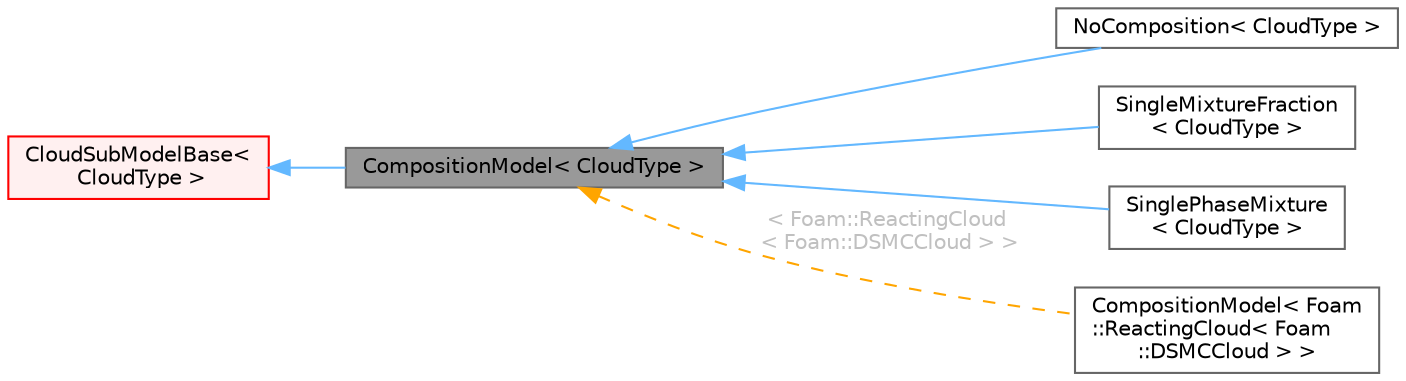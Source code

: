 digraph "CompositionModel&lt; CloudType &gt;"
{
 // LATEX_PDF_SIZE
  bgcolor="transparent";
  edge [fontname=Helvetica,fontsize=10,labelfontname=Helvetica,labelfontsize=10];
  node [fontname=Helvetica,fontsize=10,shape=box,height=0.2,width=0.4];
  rankdir="LR";
  Node1 [id="Node000001",label="CompositionModel\< CloudType \>",height=0.2,width=0.4,color="gray40", fillcolor="grey60", style="filled", fontcolor="black",tooltip="Templated reacting parcel composition model class Consists of carrier species (via thermo package),..."];
  Node2 -> Node1 [id="edge1_Node000001_Node000002",dir="back",color="steelblue1",style="solid",tooltip=" "];
  Node2 [id="Node000002",label="CloudSubModelBase\<\l CloudType \>",height=0.2,width=0.4,color="red", fillcolor="#FFF0F0", style="filled",URL="$classFoam_1_1CloudSubModelBase.html",tooltip="Base class for cloud sub-models."];
  Node1 -> Node4 [id="edge2_Node000001_Node000004",dir="back",color="steelblue1",style="solid",tooltip=" "];
  Node4 [id="Node000004",label="NoComposition\< CloudType \>",height=0.2,width=0.4,color="gray40", fillcolor="white", style="filled",URL="$classFoam_1_1NoComposition.html",tooltip="Dummy class for 'none' option - will raise an error if any functions are called that require return v..."];
  Node1 -> Node5 [id="edge3_Node000001_Node000005",dir="back",color="steelblue1",style="solid",tooltip=" "];
  Node5 [id="Node000005",label="SingleMixtureFraction\l\< CloudType \>",height=0.2,width=0.4,color="gray40", fillcolor="white", style="filled",URL="$classFoam_1_1SingleMixtureFraction.html",tooltip="Templated parcel multi-phase, multi-component class."];
  Node1 -> Node6 [id="edge4_Node000001_Node000006",dir="back",color="steelblue1",style="solid",tooltip=" "];
  Node6 [id="Node000006",label="SinglePhaseMixture\l\< CloudType \>",height=0.2,width=0.4,color="gray40", fillcolor="white", style="filled",URL="$classFoam_1_1SinglePhaseMixture.html",tooltip="Templated parcel single phase, multi-component class."];
  Node1 -> Node7 [id="edge5_Node000001_Node000007",dir="back",color="orange",style="dashed",tooltip=" ",label=" \< Foam::ReactingCloud\l\< Foam::DSMCCloud \> \>",fontcolor="grey" ];
  Node7 [id="Node000007",label="CompositionModel\< Foam\l::ReactingCloud\< Foam\l::DSMCCloud \> \>",height=0.2,width=0.4,color="gray40", fillcolor="white", style="filled",URL="$classFoam_1_1CompositionModel.html",tooltip=" "];
}
